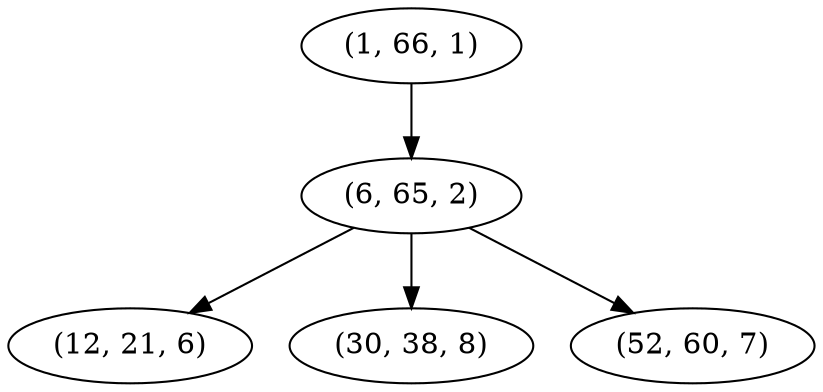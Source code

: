 digraph tree {
    "(1, 66, 1)";
    "(6, 65, 2)";
    "(12, 21, 6)";
    "(30, 38, 8)";
    "(52, 60, 7)";
    "(1, 66, 1)" -> "(6, 65, 2)";
    "(6, 65, 2)" -> "(12, 21, 6)";
    "(6, 65, 2)" -> "(30, 38, 8)";
    "(6, 65, 2)" -> "(52, 60, 7)";
}

